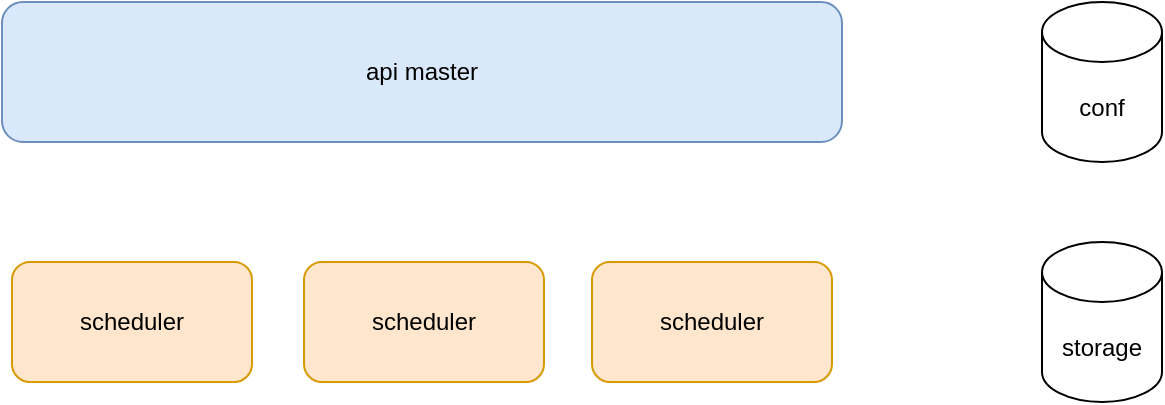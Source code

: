 <mxfile version="22.1.16" type="github">
  <diagram name="第 1 页" id="7OCZ1RDxA4IU_BFXRlvN">
    <mxGraphModel dx="1026" dy="660" grid="1" gridSize="10" guides="1" tooltips="1" connect="1" arrows="1" fold="1" page="1" pageScale="1" pageWidth="827" pageHeight="1169" math="0" shadow="0">
      <root>
        <mxCell id="0" />
        <mxCell id="1" parent="0" />
        <mxCell id="u7mWstNdVEfBvIGVcYJ4-1" value="api master" style="rounded=1;whiteSpace=wrap;html=1;fillColor=#dae8fc;strokeColor=#6c8ebf;" vertex="1" parent="1">
          <mxGeometry x="220" y="220" width="420" height="70" as="geometry" />
        </mxCell>
        <mxCell id="u7mWstNdVEfBvIGVcYJ4-3" value="scheduler" style="rounded=1;whiteSpace=wrap;html=1;fillColor=#ffe6cc;strokeColor=#d79b00;" vertex="1" parent="1">
          <mxGeometry x="225" y="350" width="120" height="60" as="geometry" />
        </mxCell>
        <mxCell id="u7mWstNdVEfBvIGVcYJ4-4" value="scheduler" style="rounded=1;whiteSpace=wrap;html=1;fillColor=#ffe6cc;strokeColor=#d79b00;" vertex="1" parent="1">
          <mxGeometry x="371" y="350" width="120" height="60" as="geometry" />
        </mxCell>
        <mxCell id="u7mWstNdVEfBvIGVcYJ4-5" value="scheduler" style="rounded=1;whiteSpace=wrap;html=1;fillColor=#ffe6cc;strokeColor=#d79b00;" vertex="1" parent="1">
          <mxGeometry x="515" y="350" width="120" height="60" as="geometry" />
        </mxCell>
        <mxCell id="u7mWstNdVEfBvIGVcYJ4-6" value="conf" style="shape=cylinder3;whiteSpace=wrap;html=1;boundedLbl=1;backgroundOutline=1;size=15;" vertex="1" parent="1">
          <mxGeometry x="740" y="220" width="60" height="80" as="geometry" />
        </mxCell>
        <mxCell id="u7mWstNdVEfBvIGVcYJ4-7" value="storage" style="shape=cylinder3;whiteSpace=wrap;html=1;boundedLbl=1;backgroundOutline=1;size=15;" vertex="1" parent="1">
          <mxGeometry x="740" y="340" width="60" height="80" as="geometry" />
        </mxCell>
      </root>
    </mxGraphModel>
  </diagram>
</mxfile>
